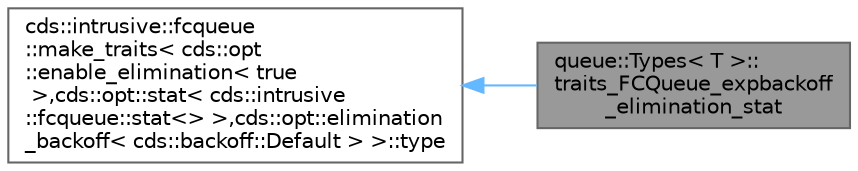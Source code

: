 digraph "queue::Types&lt; T &gt;::traits_FCQueue_expbackoff_elimination_stat"
{
 // LATEX_PDF_SIZE
  bgcolor="transparent";
  edge [fontname=Helvetica,fontsize=10,labelfontname=Helvetica,labelfontsize=10];
  node [fontname=Helvetica,fontsize=10,shape=box,height=0.2,width=0.4];
  rankdir="LR";
  Node1 [id="Node000001",label="queue::Types\< T \>::\ltraits_FCQueue_expbackoff\l_elimination_stat",height=0.2,width=0.4,color="gray40", fillcolor="grey60", style="filled", fontcolor="black",tooltip=" "];
  Node2 -> Node1 [id="edge1_Node000001_Node000002",dir="back",color="steelblue1",style="solid",tooltip=" "];
  Node2 [id="Node000002",label="cds::intrusive::fcqueue\l::make_traits\< cds::opt\l::enable_elimination\< true\l \>,cds::opt::stat\< cds::intrusive\l::fcqueue::stat\<\> \>,cds::opt::elimination\l_backoff\< cds::backoff::Default \> \>::type",height=0.2,width=0.4,color="gray40", fillcolor="white", style="filled",tooltip=" "];
}
